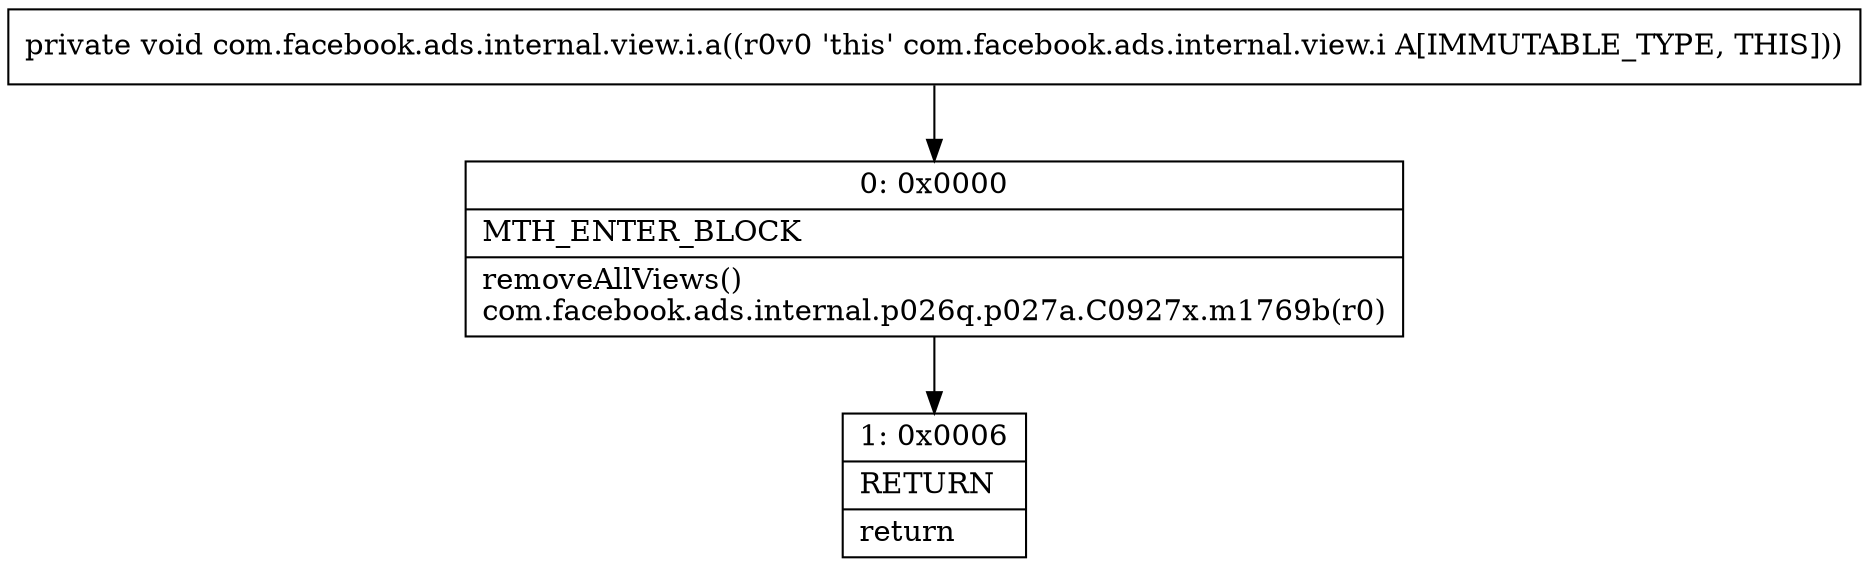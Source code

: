 digraph "CFG forcom.facebook.ads.internal.view.i.a()V" {
Node_0 [shape=record,label="{0\:\ 0x0000|MTH_ENTER_BLOCK\l|removeAllViews()\lcom.facebook.ads.internal.p026q.p027a.C0927x.m1769b(r0)\l}"];
Node_1 [shape=record,label="{1\:\ 0x0006|RETURN\l|return\l}"];
MethodNode[shape=record,label="{private void com.facebook.ads.internal.view.i.a((r0v0 'this' com.facebook.ads.internal.view.i A[IMMUTABLE_TYPE, THIS])) }"];
MethodNode -> Node_0;
Node_0 -> Node_1;
}

